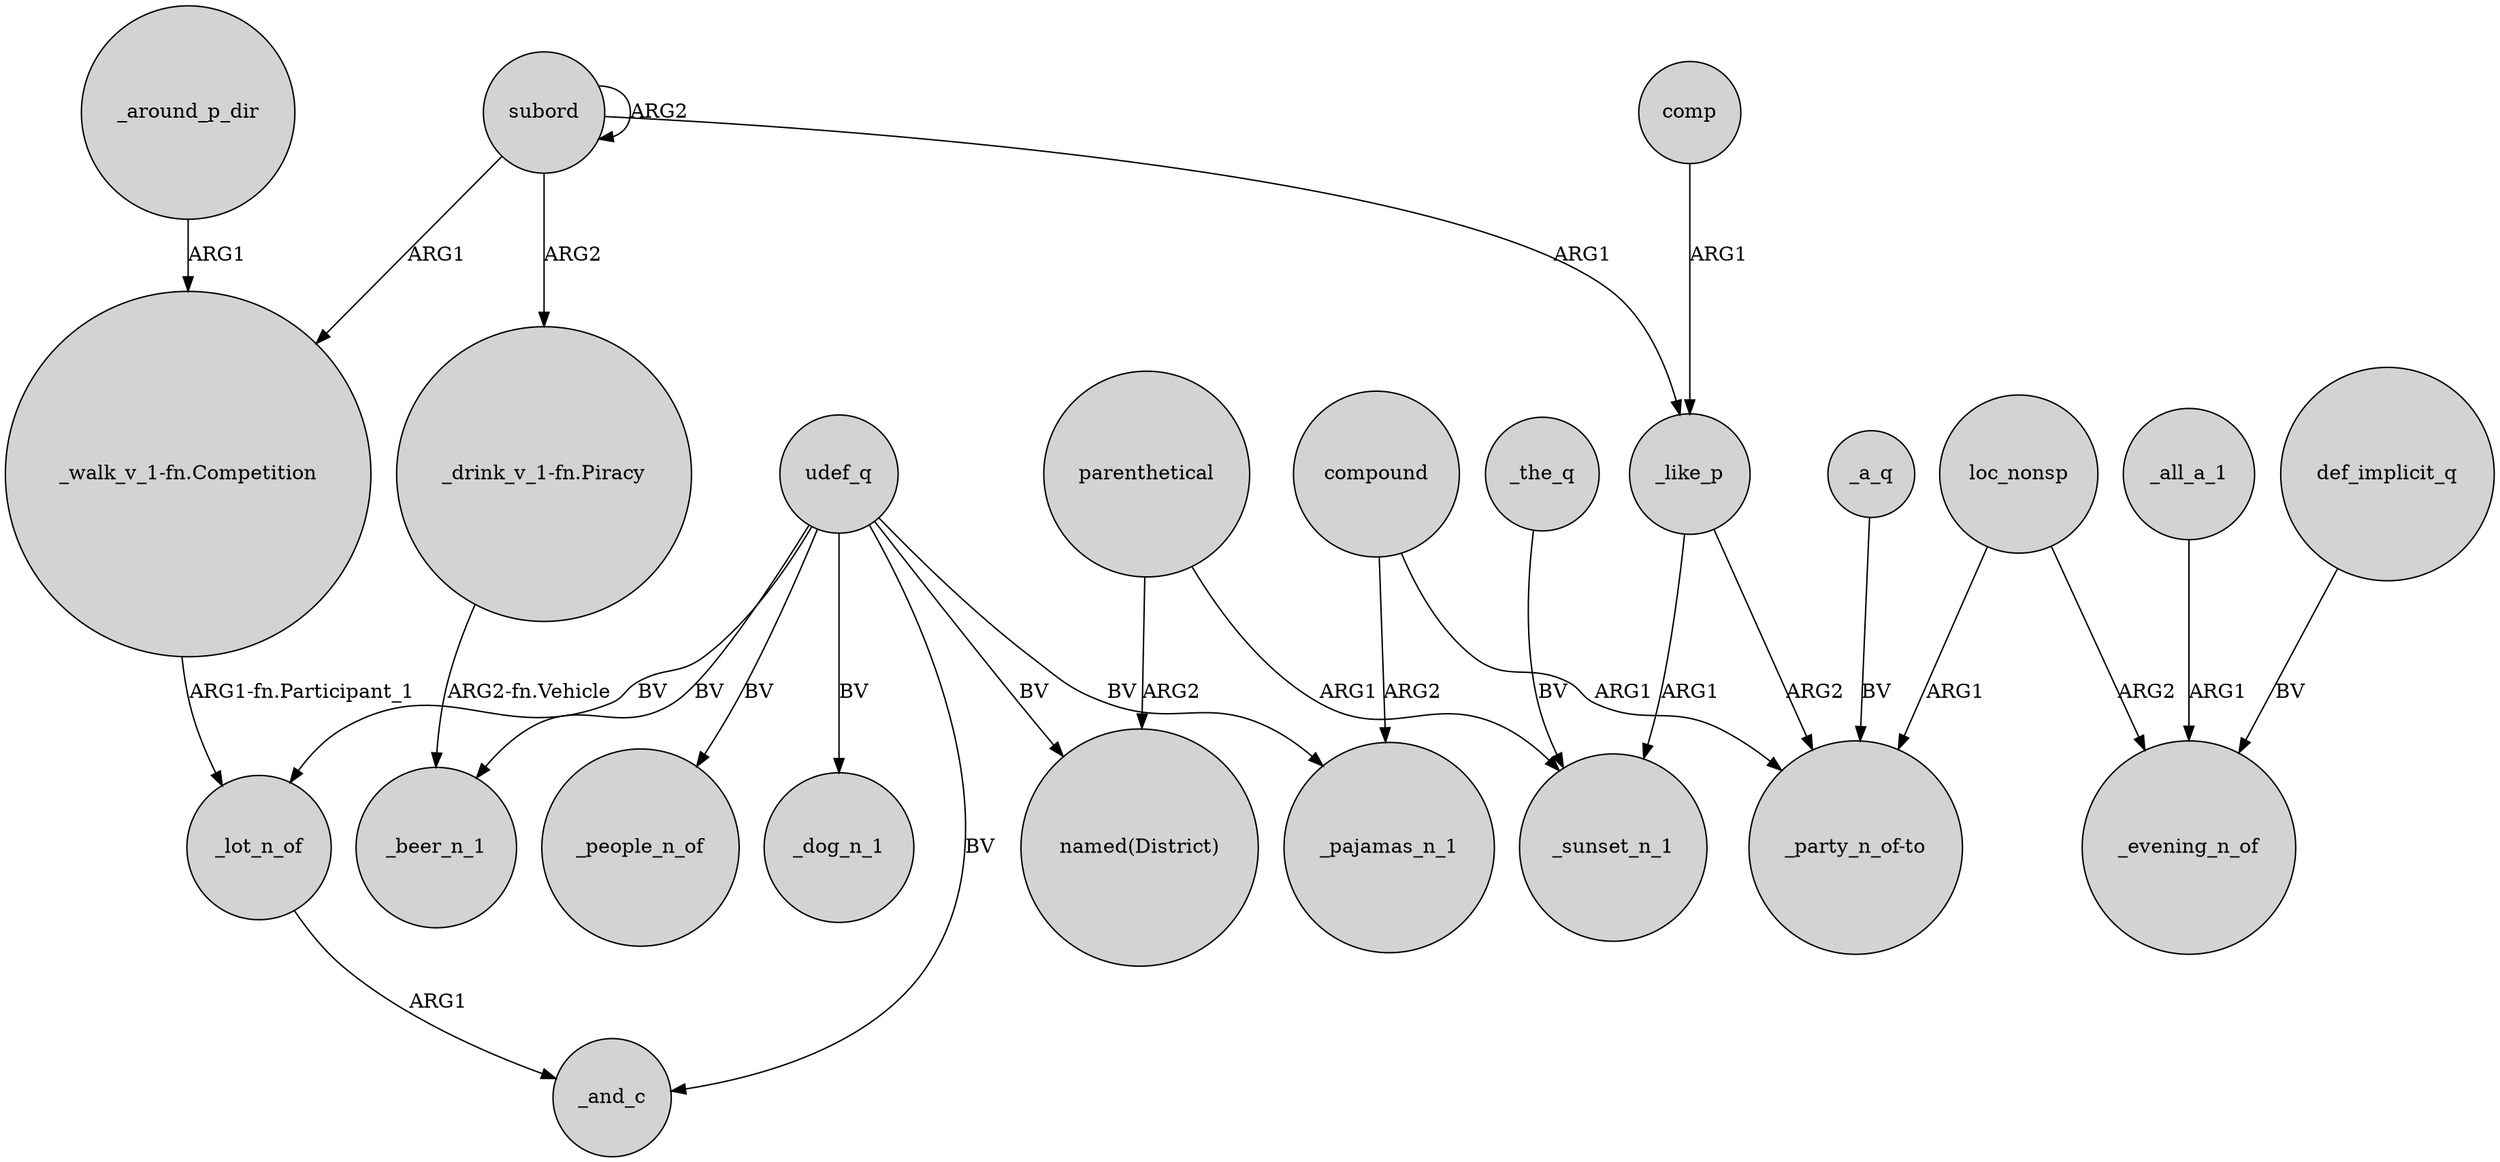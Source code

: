 digraph {
	node [shape=circle style=filled]
	udef_q -> _people_n_of [label=BV]
	udef_q -> _lot_n_of [label=BV]
	udef_q -> _pajamas_n_1 [label=BV]
	subord -> subord [label=ARG2]
	comp -> _like_p [label=ARG1]
	_all_a_1 -> _evening_n_of [label=ARG1]
	_the_q -> _sunset_n_1 [label=BV]
	parenthetical -> _sunset_n_1 [label=ARG1]
	subord -> "_drink_v_1-fn.Piracy" [label=ARG2]
	_a_q -> "_party_n_of-to" [label=BV]
	_like_p -> "_party_n_of-to" [label=ARG2]
	udef_q -> "named(District)" [label=BV]
	udef_q -> _and_c [label=BV]
	subord -> _like_p [label=ARG1]
	_lot_n_of -> _and_c [label=ARG1]
	udef_q -> _dog_n_1 [label=BV]
	def_implicit_q -> _evening_n_of [label=BV]
	"_drink_v_1-fn.Piracy" -> _beer_n_1 [label="ARG2-fn.Vehicle"]
	"_walk_v_1-fn.Competition" -> _lot_n_of [label="ARG1-fn.Participant_1"]
	subord -> "_walk_v_1-fn.Competition" [label=ARG1]
	compound -> "_party_n_of-to" [label=ARG1]
	_like_p -> _sunset_n_1 [label=ARG1]
	parenthetical -> "named(District)" [label=ARG2]
	_around_p_dir -> "_walk_v_1-fn.Competition" [label=ARG1]
	loc_nonsp -> _evening_n_of [label=ARG2]
	compound -> _pajamas_n_1 [label=ARG2]
	loc_nonsp -> "_party_n_of-to" [label=ARG1]
	udef_q -> _beer_n_1 [label=BV]
}
